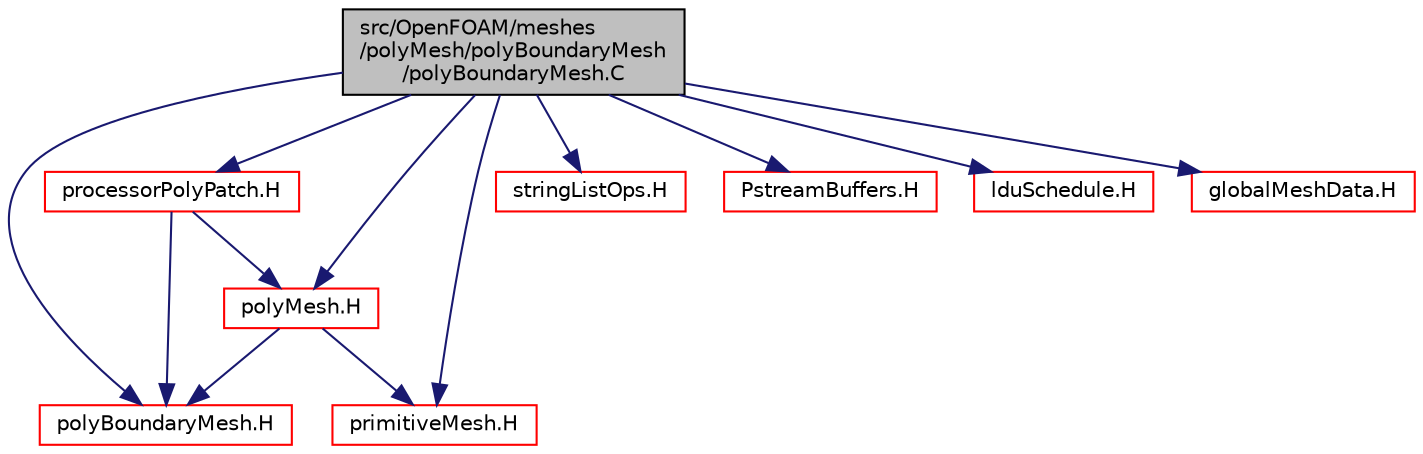 digraph "src/OpenFOAM/meshes/polyMesh/polyBoundaryMesh/polyBoundaryMesh.C"
{
  bgcolor="transparent";
  edge [fontname="Helvetica",fontsize="10",labelfontname="Helvetica",labelfontsize="10"];
  node [fontname="Helvetica",fontsize="10",shape=record];
  Node1 [label="src/OpenFOAM/meshes\l/polyMesh/polyBoundaryMesh\l/polyBoundaryMesh.C",height=0.2,width=0.4,color="black", fillcolor="grey75", style="filled", fontcolor="black"];
  Node1 -> Node2 [color="midnightblue",fontsize="10",style="solid",fontname="Helvetica"];
  Node2 [label="polyBoundaryMesh.H",height=0.2,width=0.4,color="red",URL="$a08626.html"];
  Node1 -> Node3 [color="midnightblue",fontsize="10",style="solid",fontname="Helvetica"];
  Node3 [label="polyMesh.H",height=0.2,width=0.4,color="red",URL="$a08631.html"];
  Node3 -> Node4 [color="midnightblue",fontsize="10",style="solid",fontname="Helvetica"];
  Node4 [label="primitiveMesh.H",height=0.2,width=0.4,color="red",URL="$a08715.html"];
  Node3 -> Node2 [color="midnightblue",fontsize="10",style="solid",fontname="Helvetica"];
  Node1 -> Node4 [color="midnightblue",fontsize="10",style="solid",fontname="Helvetica"];
  Node1 -> Node5 [color="midnightblue",fontsize="10",style="solid",fontname="Helvetica"];
  Node5 [label="processorPolyPatch.H",height=0.2,width=0.4,color="red",URL="$a08660.html"];
  Node5 -> Node2 [color="midnightblue",fontsize="10",style="solid",fontname="Helvetica"];
  Node5 -> Node3 [color="midnightblue",fontsize="10",style="solid",fontname="Helvetica"];
  Node1 -> Node6 [color="midnightblue",fontsize="10",style="solid",fontname="Helvetica"];
  Node6 [label="stringListOps.H",height=0.2,width=0.4,color="red",URL="$a08970.html",tooltip="Operations on lists of strings. "];
  Node1 -> Node7 [color="midnightblue",fontsize="10",style="solid",fontname="Helvetica"];
  Node7 [label="PstreamBuffers.H",height=0.2,width=0.4,color="red",URL="$a07796.html"];
  Node1 -> Node8 [color="midnightblue",fontsize="10",style="solid",fontname="Helvetica"];
  Node8 [label="lduSchedule.H",height=0.2,width=0.4,color="red",URL="$a08277.html"];
  Node1 -> Node9 [color="midnightblue",fontsize="10",style="solid",fontname="Helvetica"];
  Node9 [label="globalMeshData.H",height=0.2,width=0.4,color="red",URL="$a08599.html"];
}
